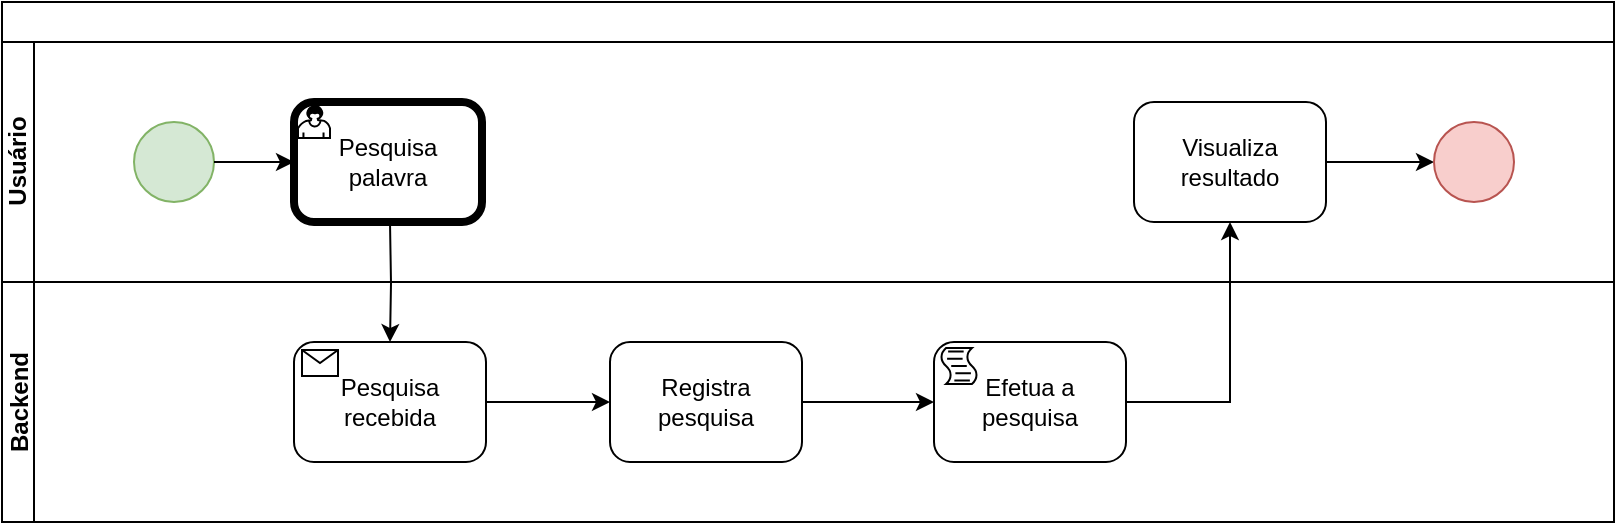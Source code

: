 <mxfile version="20.2.0" type="google"><diagram id="ebuCw8kK3dV7J044CAqw" name="Page-1"><mxGraphModel grid="1" page="1" gridSize="10" guides="1" tooltips="1" connect="1" arrows="1" fold="1" pageScale="1" pageWidth="827" pageHeight="1169" math="0" shadow="0"><root><mxCell id="0"/><mxCell id="1" parent="0"/><mxCell id="VYJbeDtWJMkx8mMDjhim-1" value="" style="swimlane;html=1;childLayout=stackLayout;resizeParent=1;resizeParentMax=0;horizontal=1;startSize=20;horizontalStack=0;" vertex="1" parent="1"><mxGeometry x="14" y="20" width="806" height="140" as="geometry"><mxRectangle x="14" y="20" width="50" height="40" as="alternateBounds"/></mxGeometry></mxCell><mxCell id="VYJbeDtWJMkx8mMDjhim-2" value="Usuário&lt;br&gt;" style="swimlane;html=1;startSize=16;horizontal=0;" vertex="1" parent="VYJbeDtWJMkx8mMDjhim-1"><mxGeometry y="20" width="806" height="120" as="geometry"/></mxCell><mxCell id="ND0C32juUSGHL9O2mSu_-3" value="" style="ellipse;whiteSpace=wrap;html=1;aspect=fixed;fillColor=#d5e8d4;strokeColor=#82b366;" vertex="1" parent="VYJbeDtWJMkx8mMDjhim-2"><mxGeometry x="66" y="40" width="40" height="40" as="geometry"/></mxCell><mxCell id="iLyGVhXfhcerNAbjhrHF-19" style="edgeStyle=orthogonalEdgeStyle;rounded=0;orthogonalLoop=1;jettySize=auto;html=1;entryX=0;entryY=0.5;entryDx=0;entryDy=0;" edge="1" parent="VYJbeDtWJMkx8mMDjhim-2" source="iLyGVhXfhcerNAbjhrHF-15" target="iLyGVhXfhcerNAbjhrHF-18"><mxGeometry relative="1" as="geometry"/></mxCell><mxCell id="iLyGVhXfhcerNAbjhrHF-15" value="Visualiza resultado" style="points=[[0.25,0,0],[0.5,0,0],[0.75,0,0],[1,0.25,0],[1,0.5,0],[1,0.75,0],[0.75,1,0],[0.5,1,0],[0.25,1,0],[0,0.75,0],[0,0.5,0],[0,0.25,0]];shape=mxgraph.bpmn.task;whiteSpace=wrap;rectStyle=rounded;size=10;taskMarker=abstract;" vertex="1" parent="VYJbeDtWJMkx8mMDjhim-2"><mxGeometry x="566" y="30" width="96" height="60" as="geometry"/></mxCell><mxCell id="iLyGVhXfhcerNAbjhrHF-17" value="Pesquisa palavra" style="points=[[0.25,0,0],[0.5,0,0],[0.75,0,0],[1,0.25,0],[1,0.5,0],[1,0.75,0],[0.75,1,0],[0.5,1,0],[0.25,1,0],[0,0.75,0],[0,0.5,0],[0,0.25,0]];shape=mxgraph.bpmn.task;whiteSpace=wrap;rectStyle=rounded;size=10;bpmnShapeType=call;taskMarker=user;strokeColor=default;fillColor=default;" vertex="1" parent="VYJbeDtWJMkx8mMDjhim-2"><mxGeometry x="146" y="30" width="94" height="60" as="geometry"/></mxCell><mxCell id="iLyGVhXfhcerNAbjhrHF-18" value="" style="ellipse;whiteSpace=wrap;html=1;aspect=fixed;fillColor=#f8cecc;strokeColor=#b85450;" vertex="1" parent="VYJbeDtWJMkx8mMDjhim-2"><mxGeometry x="716" y="40" width="40" height="40" as="geometry"/></mxCell><mxCell id="ND0C32juUSGHL9O2mSu_-4" style="edgeStyle=orthogonalEdgeStyle;rounded=0;orthogonalLoop=1;jettySize=auto;html=1;exitX=1;exitY=0.5;exitDx=0;exitDy=0;" edge="1" parent="1" source="ND0C32juUSGHL9O2mSu_-3"><mxGeometry relative="1" as="geometry"><mxPoint x="160" y="100" as="targetPoint"/></mxGeometry></mxCell><mxCell id="iLyGVhXfhcerNAbjhrHF-1" value="Backend" style="swimlane;horizontal=0;startSize=16;" vertex="1" parent="1"><mxGeometry x="14" y="160" width="806" height="120" as="geometry"/></mxCell><mxCell id="iLyGVhXfhcerNAbjhrHF-12" style="edgeStyle=orthogonalEdgeStyle;rounded=0;orthogonalLoop=1;jettySize=auto;html=1;entryX=0;entryY=0.5;entryDx=0;entryDy=0;entryPerimeter=0;" edge="1" parent="iLyGVhXfhcerNAbjhrHF-1" source="iLyGVhXfhcerNAbjhrHF-5" target="iLyGVhXfhcerNAbjhrHF-11"><mxGeometry relative="1" as="geometry"/></mxCell><mxCell id="iLyGVhXfhcerNAbjhrHF-5" value="Pesquisa recebida" style="points=[[0.25,0,0],[0.5,0,0],[0.75,0,0],[1,0.25,0],[1,0.5,0],[1,0.75,0],[0.75,1,0],[0.5,1,0],[0.25,1,0],[0,0.75,0],[0,0.5,0],[0,0.25,0]];shape=mxgraph.bpmn.task;whiteSpace=wrap;rectStyle=rounded;size=10;taskMarker=receive;" vertex="1" parent="iLyGVhXfhcerNAbjhrHF-1"><mxGeometry x="146" y="30" width="96" height="60" as="geometry"/></mxCell><mxCell id="iLyGVhXfhcerNAbjhrHF-14" style="edgeStyle=orthogonalEdgeStyle;rounded=0;orthogonalLoop=1;jettySize=auto;html=1;entryX=0;entryY=0.5;entryDx=0;entryDy=0;entryPerimeter=0;" edge="1" parent="iLyGVhXfhcerNAbjhrHF-1" source="iLyGVhXfhcerNAbjhrHF-11" target="iLyGVhXfhcerNAbjhrHF-13"><mxGeometry relative="1" as="geometry"/></mxCell><mxCell id="iLyGVhXfhcerNAbjhrHF-11" value="Registra pesquisa" style="points=[[0.25,0,0],[0.5,0,0],[0.75,0,0],[1,0.25,0],[1,0.5,0],[1,0.75,0],[0.75,1,0],[0.5,1,0],[0.25,1,0],[0,0.75,0],[0,0.5,0],[0,0.25,0]];shape=mxgraph.bpmn.task;whiteSpace=wrap;rectStyle=rounded;size=10;taskMarker=abstract;" vertex="1" parent="iLyGVhXfhcerNAbjhrHF-1"><mxGeometry x="304" y="30" width="96" height="60" as="geometry"/></mxCell><mxCell id="iLyGVhXfhcerNAbjhrHF-13" value="Efetua a pesquisa" style="points=[[0.25,0,0],[0.5,0,0],[0.75,0,0],[1,0.25,0],[1,0.5,0],[1,0.75,0],[0.75,1,0],[0.5,1,0],[0.25,1,0],[0,0.75,0],[0,0.5,0],[0,0.25,0]];shape=mxgraph.bpmn.task;whiteSpace=wrap;rectStyle=rounded;size=10;taskMarker=script;" vertex="1" parent="iLyGVhXfhcerNAbjhrHF-1"><mxGeometry x="466" y="30" width="96" height="60" as="geometry"/></mxCell><mxCell id="iLyGVhXfhcerNAbjhrHF-6" style="edgeStyle=orthogonalEdgeStyle;rounded=0;orthogonalLoop=1;jettySize=auto;html=1;entryX=0.5;entryY=0;entryDx=0;entryDy=0;entryPerimeter=0;exitX=0.5;exitY=1;exitDx=0;exitDy=0;exitPerimeter=0;" edge="1" parent="1" target="iLyGVhXfhcerNAbjhrHF-5"><mxGeometry relative="1" as="geometry"><mxPoint x="208" y="130" as="sourcePoint"/></mxGeometry></mxCell><mxCell id="iLyGVhXfhcerNAbjhrHF-16" style="edgeStyle=orthogonalEdgeStyle;rounded=0;orthogonalLoop=1;jettySize=auto;html=1;entryX=0.5;entryY=1;entryDx=0;entryDy=0;entryPerimeter=0;" edge="1" parent="1" source="iLyGVhXfhcerNAbjhrHF-13" target="iLyGVhXfhcerNAbjhrHF-15"><mxGeometry relative="1" as="geometry"/></mxCell></root></mxGraphModel></diagram></mxfile>